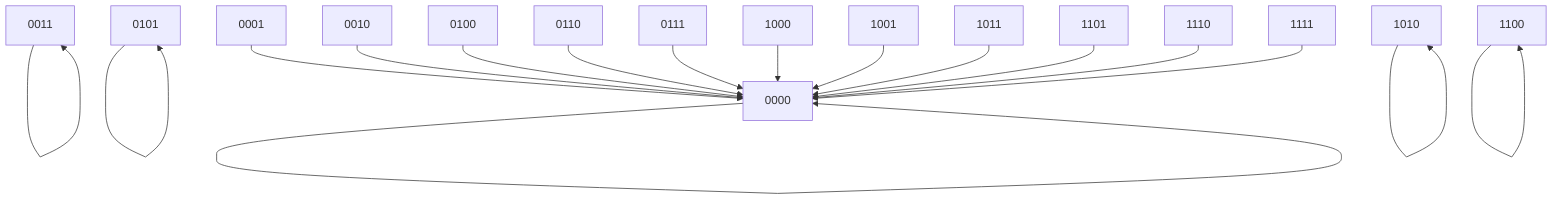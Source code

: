 graph TD;
	0000-->0000;
	0001-->0000;
	0010-->0000;
	0011-->0011;
	0100-->0000;
	0101-->0101;
	0110-->0000;
	0111-->0000;
	1000-->0000;
	1001-->0000;
	1010-->1010;
	1011-->0000;
	1100-->1100;
	1101-->0000;
	1110-->0000;
	1111-->0000;
